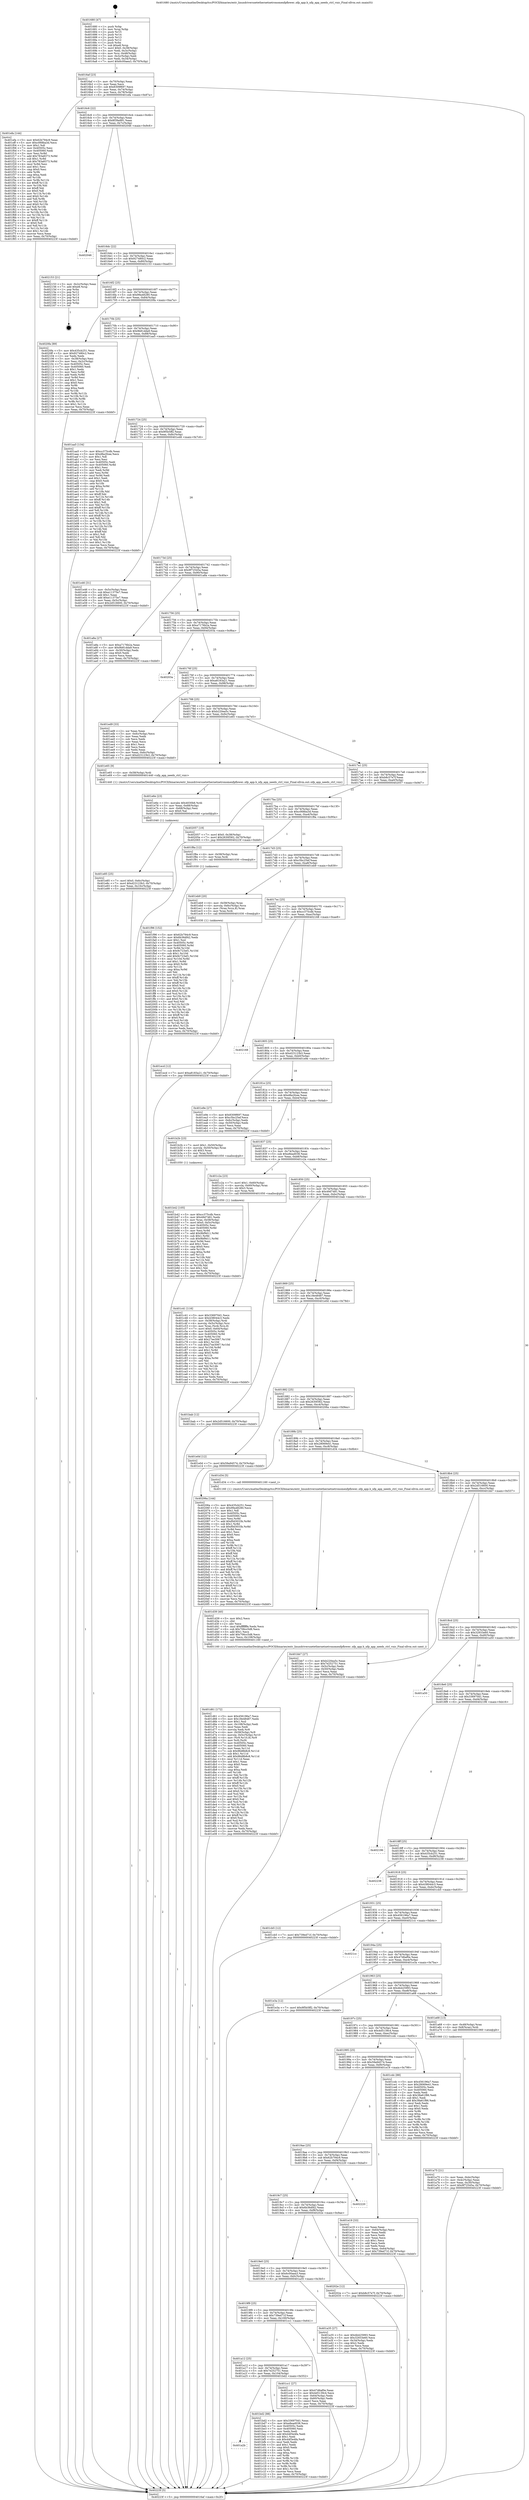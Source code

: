 digraph "0x401680" {
  label = "0x401680 (/mnt/c/Users/mathe/Desktop/tcc/POCII/binaries/extr_linuxdriversnetethernetnetronomenfpflower..nfp_app.h_nfp_app_needs_ctrl_vnic_Final-ollvm.out::main(0))"
  labelloc = "t"
  node[shape=record]

  Entry [label="",width=0.3,height=0.3,shape=circle,fillcolor=black,style=filled]
  "0x4016af" [label="{
     0x4016af [23]\l
     | [instrs]\l
     &nbsp;&nbsp;0x4016af \<+3\>: mov -0x70(%rbp),%eax\l
     &nbsp;&nbsp;0x4016b2 \<+2\>: mov %eax,%ecx\l
     &nbsp;&nbsp;0x4016b4 \<+6\>: sub $0x8309f697,%ecx\l
     &nbsp;&nbsp;0x4016ba \<+3\>: mov %eax,-0x74(%rbp)\l
     &nbsp;&nbsp;0x4016bd \<+3\>: mov %ecx,-0x78(%rbp)\l
     &nbsp;&nbsp;0x4016c0 \<+6\>: je 0000000000401efa \<main+0x87a\>\l
  }"]
  "0x401efa" [label="{
     0x401efa [144]\l
     | [instrs]\l
     &nbsp;&nbsp;0x401efa \<+5\>: mov $0x62b794c9,%eax\l
     &nbsp;&nbsp;0x401eff \<+5\>: mov $0xc068ba3d,%ecx\l
     &nbsp;&nbsp;0x401f04 \<+2\>: mov $0x1,%dl\l
     &nbsp;&nbsp;0x401f06 \<+7\>: mov 0x40505c,%esi\l
     &nbsp;&nbsp;0x401f0d \<+7\>: mov 0x405060,%edi\l
     &nbsp;&nbsp;0x401f14 \<+3\>: mov %esi,%r8d\l
     &nbsp;&nbsp;0x401f17 \<+7\>: add $0x783a8373,%r8d\l
     &nbsp;&nbsp;0x401f1e \<+4\>: sub $0x1,%r8d\l
     &nbsp;&nbsp;0x401f22 \<+7\>: sub $0x783a8373,%r8d\l
     &nbsp;&nbsp;0x401f29 \<+4\>: imul %r8d,%esi\l
     &nbsp;&nbsp;0x401f2d \<+3\>: and $0x1,%esi\l
     &nbsp;&nbsp;0x401f30 \<+3\>: cmp $0x0,%esi\l
     &nbsp;&nbsp;0x401f33 \<+4\>: sete %r9b\l
     &nbsp;&nbsp;0x401f37 \<+3\>: cmp $0xa,%edi\l
     &nbsp;&nbsp;0x401f3a \<+4\>: setl %r10b\l
     &nbsp;&nbsp;0x401f3e \<+3\>: mov %r9b,%r11b\l
     &nbsp;&nbsp;0x401f41 \<+4\>: xor $0xff,%r11b\l
     &nbsp;&nbsp;0x401f45 \<+3\>: mov %r10b,%bl\l
     &nbsp;&nbsp;0x401f48 \<+3\>: xor $0xff,%bl\l
     &nbsp;&nbsp;0x401f4b \<+3\>: xor $0x0,%dl\l
     &nbsp;&nbsp;0x401f4e \<+3\>: mov %r11b,%r14b\l
     &nbsp;&nbsp;0x401f51 \<+4\>: and $0x0,%r14b\l
     &nbsp;&nbsp;0x401f55 \<+3\>: and %dl,%r9b\l
     &nbsp;&nbsp;0x401f58 \<+3\>: mov %bl,%r15b\l
     &nbsp;&nbsp;0x401f5b \<+4\>: and $0x0,%r15b\l
     &nbsp;&nbsp;0x401f5f \<+3\>: and %dl,%r10b\l
     &nbsp;&nbsp;0x401f62 \<+3\>: or %r9b,%r14b\l
     &nbsp;&nbsp;0x401f65 \<+3\>: or %r10b,%r15b\l
     &nbsp;&nbsp;0x401f68 \<+3\>: xor %r15b,%r14b\l
     &nbsp;&nbsp;0x401f6b \<+3\>: or %bl,%r11b\l
     &nbsp;&nbsp;0x401f6e \<+4\>: xor $0xff,%r11b\l
     &nbsp;&nbsp;0x401f72 \<+3\>: or $0x0,%dl\l
     &nbsp;&nbsp;0x401f75 \<+3\>: and %dl,%r11b\l
     &nbsp;&nbsp;0x401f78 \<+3\>: or %r11b,%r14b\l
     &nbsp;&nbsp;0x401f7b \<+4\>: test $0x1,%r14b\l
     &nbsp;&nbsp;0x401f7f \<+3\>: cmovne %ecx,%eax\l
     &nbsp;&nbsp;0x401f82 \<+3\>: mov %eax,-0x70(%rbp)\l
     &nbsp;&nbsp;0x401f85 \<+5\>: jmp 000000000040223f \<main+0xbbf\>\l
  }"]
  "0x4016c6" [label="{
     0x4016c6 [22]\l
     | [instrs]\l
     &nbsp;&nbsp;0x4016c6 \<+5\>: jmp 00000000004016cb \<main+0x4b\>\l
     &nbsp;&nbsp;0x4016cb \<+3\>: mov -0x74(%rbp),%eax\l
     &nbsp;&nbsp;0x4016ce \<+5\>: sub $0x8f39a991,%eax\l
     &nbsp;&nbsp;0x4016d3 \<+3\>: mov %eax,-0x7c(%rbp)\l
     &nbsp;&nbsp;0x4016d6 \<+6\>: je 0000000000402046 \<main+0x9c6\>\l
  }"]
  Exit [label="",width=0.3,height=0.3,shape=circle,fillcolor=black,style=filled,peripheries=2]
  "0x402046" [label="{
     0x402046\l
  }", style=dashed]
  "0x4016dc" [label="{
     0x4016dc [22]\l
     | [instrs]\l
     &nbsp;&nbsp;0x4016dc \<+5\>: jmp 00000000004016e1 \<main+0x61\>\l
     &nbsp;&nbsp;0x4016e1 \<+3\>: mov -0x74(%rbp),%eax\l
     &nbsp;&nbsp;0x4016e4 \<+5\>: sub $0x927480c2,%eax\l
     &nbsp;&nbsp;0x4016e9 \<+3\>: mov %eax,-0x80(%rbp)\l
     &nbsp;&nbsp;0x4016ec \<+6\>: je 0000000000402153 \<main+0xad3\>\l
  }"]
  "0x401f96" [label="{
     0x401f96 [152]\l
     | [instrs]\l
     &nbsp;&nbsp;0x401f96 \<+5\>: mov $0x62b794c9,%ecx\l
     &nbsp;&nbsp;0x401f9b \<+5\>: mov $0x6b36df42,%edx\l
     &nbsp;&nbsp;0x401fa0 \<+3\>: mov $0x1,%sil\l
     &nbsp;&nbsp;0x401fa3 \<+8\>: mov 0x40505c,%r8d\l
     &nbsp;&nbsp;0x401fab \<+8\>: mov 0x405060,%r9d\l
     &nbsp;&nbsp;0x401fb3 \<+3\>: mov %r8d,%r10d\l
     &nbsp;&nbsp;0x401fb6 \<+7\>: sub $0x9c723ef1,%r10d\l
     &nbsp;&nbsp;0x401fbd \<+4\>: sub $0x1,%r10d\l
     &nbsp;&nbsp;0x401fc1 \<+7\>: add $0x9c723ef1,%r10d\l
     &nbsp;&nbsp;0x401fc8 \<+4\>: imul %r10d,%r8d\l
     &nbsp;&nbsp;0x401fcc \<+4\>: and $0x1,%r8d\l
     &nbsp;&nbsp;0x401fd0 \<+4\>: cmp $0x0,%r8d\l
     &nbsp;&nbsp;0x401fd4 \<+4\>: sete %r11b\l
     &nbsp;&nbsp;0x401fd8 \<+4\>: cmp $0xa,%r9d\l
     &nbsp;&nbsp;0x401fdc \<+3\>: setl %bl\l
     &nbsp;&nbsp;0x401fdf \<+3\>: mov %r11b,%r14b\l
     &nbsp;&nbsp;0x401fe2 \<+4\>: xor $0xff,%r14b\l
     &nbsp;&nbsp;0x401fe6 \<+3\>: mov %bl,%r15b\l
     &nbsp;&nbsp;0x401fe9 \<+4\>: xor $0xff,%r15b\l
     &nbsp;&nbsp;0x401fed \<+4\>: xor $0x0,%sil\l
     &nbsp;&nbsp;0x401ff1 \<+3\>: mov %r14b,%r12b\l
     &nbsp;&nbsp;0x401ff4 \<+4\>: and $0x0,%r12b\l
     &nbsp;&nbsp;0x401ff8 \<+3\>: and %sil,%r11b\l
     &nbsp;&nbsp;0x401ffb \<+3\>: mov %r15b,%r13b\l
     &nbsp;&nbsp;0x401ffe \<+4\>: and $0x0,%r13b\l
     &nbsp;&nbsp;0x402002 \<+3\>: and %sil,%bl\l
     &nbsp;&nbsp;0x402005 \<+3\>: or %r11b,%r12b\l
     &nbsp;&nbsp;0x402008 \<+3\>: or %bl,%r13b\l
     &nbsp;&nbsp;0x40200b \<+3\>: xor %r13b,%r12b\l
     &nbsp;&nbsp;0x40200e \<+3\>: or %r15b,%r14b\l
     &nbsp;&nbsp;0x402011 \<+4\>: xor $0xff,%r14b\l
     &nbsp;&nbsp;0x402015 \<+4\>: or $0x0,%sil\l
     &nbsp;&nbsp;0x402019 \<+3\>: and %sil,%r14b\l
     &nbsp;&nbsp;0x40201c \<+3\>: or %r14b,%r12b\l
     &nbsp;&nbsp;0x40201f \<+4\>: test $0x1,%r12b\l
     &nbsp;&nbsp;0x402023 \<+3\>: cmovne %edx,%ecx\l
     &nbsp;&nbsp;0x402026 \<+3\>: mov %ecx,-0x70(%rbp)\l
     &nbsp;&nbsp;0x402029 \<+5\>: jmp 000000000040223f \<main+0xbbf\>\l
  }"]
  "0x402153" [label="{
     0x402153 [21]\l
     | [instrs]\l
     &nbsp;&nbsp;0x402153 \<+3\>: mov -0x2c(%rbp),%eax\l
     &nbsp;&nbsp;0x402156 \<+7\>: add $0xe8,%rsp\l
     &nbsp;&nbsp;0x40215d \<+1\>: pop %rbx\l
     &nbsp;&nbsp;0x40215e \<+2\>: pop %r12\l
     &nbsp;&nbsp;0x402160 \<+2\>: pop %r13\l
     &nbsp;&nbsp;0x402162 \<+2\>: pop %r14\l
     &nbsp;&nbsp;0x402164 \<+2\>: pop %r15\l
     &nbsp;&nbsp;0x402166 \<+1\>: pop %rbp\l
     &nbsp;&nbsp;0x402167 \<+1\>: ret\l
  }"]
  "0x4016f2" [label="{
     0x4016f2 [25]\l
     | [instrs]\l
     &nbsp;&nbsp;0x4016f2 \<+5\>: jmp 00000000004016f7 \<main+0x77\>\l
     &nbsp;&nbsp;0x4016f7 \<+3\>: mov -0x74(%rbp),%eax\l
     &nbsp;&nbsp;0x4016fa \<+5\>: sub $0x99a48280,%eax\l
     &nbsp;&nbsp;0x4016ff \<+6\>: mov %eax,-0x84(%rbp)\l
     &nbsp;&nbsp;0x401705 \<+6\>: je 00000000004020fa \<main+0xa7a\>\l
  }"]
  "0x401ecd" [label="{
     0x401ecd [12]\l
     | [instrs]\l
     &nbsp;&nbsp;0x401ecd \<+7\>: movl $0xa8183a21,-0x70(%rbp)\l
     &nbsp;&nbsp;0x401ed4 \<+5\>: jmp 000000000040223f \<main+0xbbf\>\l
  }"]
  "0x4020fa" [label="{
     0x4020fa [89]\l
     | [instrs]\l
     &nbsp;&nbsp;0x4020fa \<+5\>: mov $0x435cb251,%eax\l
     &nbsp;&nbsp;0x4020ff \<+5\>: mov $0x927480c2,%ecx\l
     &nbsp;&nbsp;0x402104 \<+2\>: xor %edx,%edx\l
     &nbsp;&nbsp;0x402106 \<+3\>: mov -0x38(%rbp),%esi\l
     &nbsp;&nbsp;0x402109 \<+3\>: mov %esi,-0x2c(%rbp)\l
     &nbsp;&nbsp;0x40210c \<+7\>: mov 0x40505c,%esi\l
     &nbsp;&nbsp;0x402113 \<+7\>: mov 0x405060,%edi\l
     &nbsp;&nbsp;0x40211a \<+3\>: sub $0x1,%edx\l
     &nbsp;&nbsp;0x40211d \<+3\>: mov %esi,%r8d\l
     &nbsp;&nbsp;0x402120 \<+3\>: add %edx,%r8d\l
     &nbsp;&nbsp;0x402123 \<+4\>: imul %r8d,%esi\l
     &nbsp;&nbsp;0x402127 \<+3\>: and $0x1,%esi\l
     &nbsp;&nbsp;0x40212a \<+3\>: cmp $0x0,%esi\l
     &nbsp;&nbsp;0x40212d \<+4\>: sete %r9b\l
     &nbsp;&nbsp;0x402131 \<+3\>: cmp $0xa,%edi\l
     &nbsp;&nbsp;0x402134 \<+4\>: setl %r10b\l
     &nbsp;&nbsp;0x402138 \<+3\>: mov %r9b,%r11b\l
     &nbsp;&nbsp;0x40213b \<+3\>: and %r10b,%r11b\l
     &nbsp;&nbsp;0x40213e \<+3\>: xor %r10b,%r9b\l
     &nbsp;&nbsp;0x402141 \<+3\>: or %r9b,%r11b\l
     &nbsp;&nbsp;0x402144 \<+4\>: test $0x1,%r11b\l
     &nbsp;&nbsp;0x402148 \<+3\>: cmovne %ecx,%eax\l
     &nbsp;&nbsp;0x40214b \<+3\>: mov %eax,-0x70(%rbp)\l
     &nbsp;&nbsp;0x40214e \<+5\>: jmp 000000000040223f \<main+0xbbf\>\l
  }"]
  "0x40170b" [label="{
     0x40170b [25]\l
     | [instrs]\l
     &nbsp;&nbsp;0x40170b \<+5\>: jmp 0000000000401710 \<main+0x90\>\l
     &nbsp;&nbsp;0x401710 \<+3\>: mov -0x74(%rbp),%eax\l
     &nbsp;&nbsp;0x401713 \<+5\>: sub $0x9b81dda9,%eax\l
     &nbsp;&nbsp;0x401718 \<+6\>: mov %eax,-0x88(%rbp)\l
     &nbsp;&nbsp;0x40171e \<+6\>: je 0000000000401aa5 \<main+0x425\>\l
  }"]
  "0x401e85" [label="{
     0x401e85 [25]\l
     | [instrs]\l
     &nbsp;&nbsp;0x401e85 \<+7\>: movl $0x0,-0x6c(%rbp)\l
     &nbsp;&nbsp;0x401e8c \<+7\>: movl $0xd23123b3,-0x70(%rbp)\l
     &nbsp;&nbsp;0x401e93 \<+6\>: mov %eax,-0x10c(%rbp)\l
     &nbsp;&nbsp;0x401e99 \<+5\>: jmp 000000000040223f \<main+0xbbf\>\l
  }"]
  "0x401aa5" [label="{
     0x401aa5 [134]\l
     | [instrs]\l
     &nbsp;&nbsp;0x401aa5 \<+5\>: mov $0xcc375cdb,%eax\l
     &nbsp;&nbsp;0x401aaa \<+5\>: mov $0xd8a2fcee,%ecx\l
     &nbsp;&nbsp;0x401aaf \<+2\>: mov $0x1,%dl\l
     &nbsp;&nbsp;0x401ab1 \<+2\>: xor %esi,%esi\l
     &nbsp;&nbsp;0x401ab3 \<+7\>: mov 0x40505c,%edi\l
     &nbsp;&nbsp;0x401aba \<+8\>: mov 0x405060,%r8d\l
     &nbsp;&nbsp;0x401ac2 \<+3\>: sub $0x1,%esi\l
     &nbsp;&nbsp;0x401ac5 \<+3\>: mov %edi,%r9d\l
     &nbsp;&nbsp;0x401ac8 \<+3\>: add %esi,%r9d\l
     &nbsp;&nbsp;0x401acb \<+4\>: imul %r9d,%edi\l
     &nbsp;&nbsp;0x401acf \<+3\>: and $0x1,%edi\l
     &nbsp;&nbsp;0x401ad2 \<+3\>: cmp $0x0,%edi\l
     &nbsp;&nbsp;0x401ad5 \<+4\>: sete %r10b\l
     &nbsp;&nbsp;0x401ad9 \<+4\>: cmp $0xa,%r8d\l
     &nbsp;&nbsp;0x401add \<+4\>: setl %r11b\l
     &nbsp;&nbsp;0x401ae1 \<+3\>: mov %r10b,%bl\l
     &nbsp;&nbsp;0x401ae4 \<+3\>: xor $0xff,%bl\l
     &nbsp;&nbsp;0x401ae7 \<+3\>: mov %r11b,%r14b\l
     &nbsp;&nbsp;0x401aea \<+4\>: xor $0xff,%r14b\l
     &nbsp;&nbsp;0x401aee \<+3\>: xor $0x1,%dl\l
     &nbsp;&nbsp;0x401af1 \<+3\>: mov %bl,%r15b\l
     &nbsp;&nbsp;0x401af4 \<+4\>: and $0xff,%r15b\l
     &nbsp;&nbsp;0x401af8 \<+3\>: and %dl,%r10b\l
     &nbsp;&nbsp;0x401afb \<+3\>: mov %r14b,%r12b\l
     &nbsp;&nbsp;0x401afe \<+4\>: and $0xff,%r12b\l
     &nbsp;&nbsp;0x401b02 \<+3\>: and %dl,%r11b\l
     &nbsp;&nbsp;0x401b05 \<+3\>: or %r10b,%r15b\l
     &nbsp;&nbsp;0x401b08 \<+3\>: or %r11b,%r12b\l
     &nbsp;&nbsp;0x401b0b \<+3\>: xor %r12b,%r15b\l
     &nbsp;&nbsp;0x401b0e \<+3\>: or %r14b,%bl\l
     &nbsp;&nbsp;0x401b11 \<+3\>: xor $0xff,%bl\l
     &nbsp;&nbsp;0x401b14 \<+3\>: or $0x1,%dl\l
     &nbsp;&nbsp;0x401b17 \<+2\>: and %dl,%bl\l
     &nbsp;&nbsp;0x401b19 \<+3\>: or %bl,%r15b\l
     &nbsp;&nbsp;0x401b1c \<+4\>: test $0x1,%r15b\l
     &nbsp;&nbsp;0x401b20 \<+3\>: cmovne %ecx,%eax\l
     &nbsp;&nbsp;0x401b23 \<+3\>: mov %eax,-0x70(%rbp)\l
     &nbsp;&nbsp;0x401b26 \<+5\>: jmp 000000000040223f \<main+0xbbf\>\l
  }"]
  "0x401724" [label="{
     0x401724 [25]\l
     | [instrs]\l
     &nbsp;&nbsp;0x401724 \<+5\>: jmp 0000000000401729 \<main+0xa9\>\l
     &nbsp;&nbsp;0x401729 \<+3\>: mov -0x74(%rbp),%eax\l
     &nbsp;&nbsp;0x40172c \<+5\>: sub $0x9f5b5ff2,%eax\l
     &nbsp;&nbsp;0x401731 \<+6\>: mov %eax,-0x8c(%rbp)\l
     &nbsp;&nbsp;0x401737 \<+6\>: je 0000000000401e46 \<main+0x7c6\>\l
  }"]
  "0x401e6e" [label="{
     0x401e6e [23]\l
     | [instrs]\l
     &nbsp;&nbsp;0x401e6e \<+10\>: movabs $0x4030b6,%rdi\l
     &nbsp;&nbsp;0x401e78 \<+3\>: mov %eax,-0x68(%rbp)\l
     &nbsp;&nbsp;0x401e7b \<+3\>: mov -0x68(%rbp),%esi\l
     &nbsp;&nbsp;0x401e7e \<+2\>: mov $0x0,%al\l
     &nbsp;&nbsp;0x401e80 \<+5\>: call 0000000000401040 \<printf@plt\>\l
     | [calls]\l
     &nbsp;&nbsp;0x401040 \{1\} (unknown)\l
  }"]
  "0x401e46" [label="{
     0x401e46 [31]\l
     | [instrs]\l
     &nbsp;&nbsp;0x401e46 \<+3\>: mov -0x5c(%rbp),%eax\l
     &nbsp;&nbsp;0x401e49 \<+5\>: sub $0xe11375e7,%eax\l
     &nbsp;&nbsp;0x401e4e \<+3\>: add $0x1,%eax\l
     &nbsp;&nbsp;0x401e51 \<+5\>: add $0xe11375e7,%eax\l
     &nbsp;&nbsp;0x401e56 \<+3\>: mov %eax,-0x5c(%rbp)\l
     &nbsp;&nbsp;0x401e59 \<+7\>: movl $0x2d516600,-0x70(%rbp)\l
     &nbsp;&nbsp;0x401e60 \<+5\>: jmp 000000000040223f \<main+0xbbf\>\l
  }"]
  "0x40173d" [label="{
     0x40173d [25]\l
     | [instrs]\l
     &nbsp;&nbsp;0x40173d \<+5\>: jmp 0000000000401742 \<main+0xc2\>\l
     &nbsp;&nbsp;0x401742 \<+3\>: mov -0x74(%rbp),%eax\l
     &nbsp;&nbsp;0x401745 \<+5\>: sub $0x9f72545a,%eax\l
     &nbsp;&nbsp;0x40174a \<+6\>: mov %eax,-0x90(%rbp)\l
     &nbsp;&nbsp;0x401750 \<+6\>: je 0000000000401a8a \<main+0x40a\>\l
  }"]
  "0x401d61" [label="{
     0x401d61 [172]\l
     | [instrs]\l
     &nbsp;&nbsp;0x401d61 \<+5\>: mov $0x456196a7,%ecx\l
     &nbsp;&nbsp;0x401d66 \<+5\>: mov $0x18e48487,%edx\l
     &nbsp;&nbsp;0x401d6b \<+3\>: mov $0x1,%sil\l
     &nbsp;&nbsp;0x401d6e \<+6\>: mov -0x108(%rbp),%edi\l
     &nbsp;&nbsp;0x401d74 \<+3\>: imul %eax,%edi\l
     &nbsp;&nbsp;0x401d77 \<+3\>: movslq %edi,%r8\l
     &nbsp;&nbsp;0x401d7a \<+4\>: mov -0x58(%rbp),%r9\l
     &nbsp;&nbsp;0x401d7e \<+4\>: movslq -0x5c(%rbp),%r10\l
     &nbsp;&nbsp;0x401d82 \<+4\>: mov (%r9,%r10,8),%r9\l
     &nbsp;&nbsp;0x401d86 \<+3\>: mov %r8,(%r9)\l
     &nbsp;&nbsp;0x401d89 \<+7\>: mov 0x40505c,%eax\l
     &nbsp;&nbsp;0x401d90 \<+7\>: mov 0x405060,%edi\l
     &nbsp;&nbsp;0x401d97 \<+3\>: mov %eax,%r11d\l
     &nbsp;&nbsp;0x401d9a \<+7\>: sub $0x96d8b8c8,%r11d\l
     &nbsp;&nbsp;0x401da1 \<+4\>: sub $0x1,%r11d\l
     &nbsp;&nbsp;0x401da5 \<+7\>: add $0x96d8b8c8,%r11d\l
     &nbsp;&nbsp;0x401dac \<+4\>: imul %r11d,%eax\l
     &nbsp;&nbsp;0x401db0 \<+3\>: and $0x1,%eax\l
     &nbsp;&nbsp;0x401db3 \<+3\>: cmp $0x0,%eax\l
     &nbsp;&nbsp;0x401db6 \<+3\>: sete %bl\l
     &nbsp;&nbsp;0x401db9 \<+3\>: cmp $0xa,%edi\l
     &nbsp;&nbsp;0x401dbc \<+4\>: setl %r14b\l
     &nbsp;&nbsp;0x401dc0 \<+3\>: mov %bl,%r15b\l
     &nbsp;&nbsp;0x401dc3 \<+4\>: xor $0xff,%r15b\l
     &nbsp;&nbsp;0x401dc7 \<+3\>: mov %r14b,%r12b\l
     &nbsp;&nbsp;0x401dca \<+4\>: xor $0xff,%r12b\l
     &nbsp;&nbsp;0x401dce \<+4\>: xor $0x0,%sil\l
     &nbsp;&nbsp;0x401dd2 \<+3\>: mov %r15b,%r13b\l
     &nbsp;&nbsp;0x401dd5 \<+4\>: and $0x0,%r13b\l
     &nbsp;&nbsp;0x401dd9 \<+3\>: and %sil,%bl\l
     &nbsp;&nbsp;0x401ddc \<+3\>: mov %r12b,%al\l
     &nbsp;&nbsp;0x401ddf \<+2\>: and $0x0,%al\l
     &nbsp;&nbsp;0x401de1 \<+3\>: and %sil,%r14b\l
     &nbsp;&nbsp;0x401de4 \<+3\>: or %bl,%r13b\l
     &nbsp;&nbsp;0x401de7 \<+3\>: or %r14b,%al\l
     &nbsp;&nbsp;0x401dea \<+3\>: xor %al,%r13b\l
     &nbsp;&nbsp;0x401ded \<+3\>: or %r12b,%r15b\l
     &nbsp;&nbsp;0x401df0 \<+4\>: xor $0xff,%r15b\l
     &nbsp;&nbsp;0x401df4 \<+4\>: or $0x0,%sil\l
     &nbsp;&nbsp;0x401df8 \<+3\>: and %sil,%r15b\l
     &nbsp;&nbsp;0x401dfb \<+3\>: or %r15b,%r13b\l
     &nbsp;&nbsp;0x401dfe \<+4\>: test $0x1,%r13b\l
     &nbsp;&nbsp;0x401e02 \<+3\>: cmovne %edx,%ecx\l
     &nbsp;&nbsp;0x401e05 \<+3\>: mov %ecx,-0x70(%rbp)\l
     &nbsp;&nbsp;0x401e08 \<+5\>: jmp 000000000040223f \<main+0xbbf\>\l
  }"]
  "0x401a8a" [label="{
     0x401a8a [27]\l
     | [instrs]\l
     &nbsp;&nbsp;0x401a8a \<+5\>: mov $0xa7176b2a,%eax\l
     &nbsp;&nbsp;0x401a8f \<+5\>: mov $0x9b81dda9,%ecx\l
     &nbsp;&nbsp;0x401a94 \<+3\>: mov -0x30(%rbp),%edx\l
     &nbsp;&nbsp;0x401a97 \<+3\>: cmp $0x0,%edx\l
     &nbsp;&nbsp;0x401a9a \<+3\>: cmove %ecx,%eax\l
     &nbsp;&nbsp;0x401a9d \<+3\>: mov %eax,-0x70(%rbp)\l
     &nbsp;&nbsp;0x401aa0 \<+5\>: jmp 000000000040223f \<main+0xbbf\>\l
  }"]
  "0x401756" [label="{
     0x401756 [25]\l
     | [instrs]\l
     &nbsp;&nbsp;0x401756 \<+5\>: jmp 000000000040175b \<main+0xdb\>\l
     &nbsp;&nbsp;0x40175b \<+3\>: mov -0x74(%rbp),%eax\l
     &nbsp;&nbsp;0x40175e \<+5\>: sub $0xa7176b2a,%eax\l
     &nbsp;&nbsp;0x401763 \<+6\>: mov %eax,-0x94(%rbp)\l
     &nbsp;&nbsp;0x401769 \<+6\>: je 000000000040203a \<main+0x9ba\>\l
  }"]
  "0x401d39" [label="{
     0x401d39 [40]\l
     | [instrs]\l
     &nbsp;&nbsp;0x401d39 \<+5\>: mov $0x2,%ecx\l
     &nbsp;&nbsp;0x401d3e \<+1\>: cltd\l
     &nbsp;&nbsp;0x401d3f \<+2\>: idiv %ecx\l
     &nbsp;&nbsp;0x401d41 \<+6\>: imul $0xfffffffe,%edx,%ecx\l
     &nbsp;&nbsp;0x401d47 \<+6\>: sub $0x706cc5d8,%ecx\l
     &nbsp;&nbsp;0x401d4d \<+3\>: add $0x1,%ecx\l
     &nbsp;&nbsp;0x401d50 \<+6\>: add $0x706cc5d8,%ecx\l
     &nbsp;&nbsp;0x401d56 \<+6\>: mov %ecx,-0x108(%rbp)\l
     &nbsp;&nbsp;0x401d5c \<+5\>: call 0000000000401160 \<next_i\>\l
     | [calls]\l
     &nbsp;&nbsp;0x401160 \{1\} (/mnt/c/Users/mathe/Desktop/tcc/POCII/binaries/extr_linuxdriversnetethernetnetronomenfpflower..nfp_app.h_nfp_app_needs_ctrl_vnic_Final-ollvm.out::next_i)\l
  }"]
  "0x40203a" [label="{
     0x40203a\l
  }", style=dashed]
  "0x40176f" [label="{
     0x40176f [25]\l
     | [instrs]\l
     &nbsp;&nbsp;0x40176f \<+5\>: jmp 0000000000401774 \<main+0xf4\>\l
     &nbsp;&nbsp;0x401774 \<+3\>: mov -0x74(%rbp),%eax\l
     &nbsp;&nbsp;0x401777 \<+5\>: sub $0xa8183a21,%eax\l
     &nbsp;&nbsp;0x40177c \<+6\>: mov %eax,-0x98(%rbp)\l
     &nbsp;&nbsp;0x401782 \<+6\>: je 0000000000401ed9 \<main+0x859\>\l
  }"]
  "0x401c41" [label="{
     0x401c41 [116]\l
     | [instrs]\l
     &nbsp;&nbsp;0x401c41 \<+5\>: mov $0x336970d1,%ecx\l
     &nbsp;&nbsp;0x401c46 \<+5\>: mov $0x438044c3,%edx\l
     &nbsp;&nbsp;0x401c4b \<+4\>: mov -0x58(%rbp),%rdi\l
     &nbsp;&nbsp;0x401c4f \<+4\>: movslq -0x5c(%rbp),%rsi\l
     &nbsp;&nbsp;0x401c53 \<+4\>: mov %rax,(%rdi,%rsi,8)\l
     &nbsp;&nbsp;0x401c57 \<+7\>: movl $0x0,-0x64(%rbp)\l
     &nbsp;&nbsp;0x401c5e \<+8\>: mov 0x40505c,%r8d\l
     &nbsp;&nbsp;0x401c66 \<+8\>: mov 0x405060,%r9d\l
     &nbsp;&nbsp;0x401c6e \<+3\>: mov %r8d,%r10d\l
     &nbsp;&nbsp;0x401c71 \<+7\>: add $0x27ee3067,%r10d\l
     &nbsp;&nbsp;0x401c78 \<+4\>: sub $0x1,%r10d\l
     &nbsp;&nbsp;0x401c7c \<+7\>: sub $0x27ee3067,%r10d\l
     &nbsp;&nbsp;0x401c83 \<+4\>: imul %r10d,%r8d\l
     &nbsp;&nbsp;0x401c87 \<+4\>: and $0x1,%r8d\l
     &nbsp;&nbsp;0x401c8b \<+4\>: cmp $0x0,%r8d\l
     &nbsp;&nbsp;0x401c8f \<+4\>: sete %r11b\l
     &nbsp;&nbsp;0x401c93 \<+4\>: cmp $0xa,%r9d\l
     &nbsp;&nbsp;0x401c97 \<+3\>: setl %bl\l
     &nbsp;&nbsp;0x401c9a \<+3\>: mov %r11b,%r14b\l
     &nbsp;&nbsp;0x401c9d \<+3\>: and %bl,%r14b\l
     &nbsp;&nbsp;0x401ca0 \<+3\>: xor %bl,%r11b\l
     &nbsp;&nbsp;0x401ca3 \<+3\>: or %r11b,%r14b\l
     &nbsp;&nbsp;0x401ca6 \<+4\>: test $0x1,%r14b\l
     &nbsp;&nbsp;0x401caa \<+3\>: cmovne %edx,%ecx\l
     &nbsp;&nbsp;0x401cad \<+3\>: mov %ecx,-0x70(%rbp)\l
     &nbsp;&nbsp;0x401cb0 \<+5\>: jmp 000000000040223f \<main+0xbbf\>\l
  }"]
  "0x401ed9" [label="{
     0x401ed9 [33]\l
     | [instrs]\l
     &nbsp;&nbsp;0x401ed9 \<+2\>: xor %eax,%eax\l
     &nbsp;&nbsp;0x401edb \<+3\>: mov -0x6c(%rbp),%ecx\l
     &nbsp;&nbsp;0x401ede \<+2\>: mov %eax,%edx\l
     &nbsp;&nbsp;0x401ee0 \<+2\>: sub %ecx,%edx\l
     &nbsp;&nbsp;0x401ee2 \<+2\>: mov %eax,%ecx\l
     &nbsp;&nbsp;0x401ee4 \<+3\>: sub $0x1,%ecx\l
     &nbsp;&nbsp;0x401ee7 \<+2\>: add %ecx,%edx\l
     &nbsp;&nbsp;0x401ee9 \<+2\>: sub %edx,%eax\l
     &nbsp;&nbsp;0x401eeb \<+3\>: mov %eax,-0x6c(%rbp)\l
     &nbsp;&nbsp;0x401eee \<+7\>: movl $0xd23123b3,-0x70(%rbp)\l
     &nbsp;&nbsp;0x401ef5 \<+5\>: jmp 000000000040223f \<main+0xbbf\>\l
  }"]
  "0x401788" [label="{
     0x401788 [25]\l
     | [instrs]\l
     &nbsp;&nbsp;0x401788 \<+5\>: jmp 000000000040178d \<main+0x10d\>\l
     &nbsp;&nbsp;0x40178d \<+3\>: mov -0x74(%rbp),%eax\l
     &nbsp;&nbsp;0x401790 \<+5\>: sub $0xb220ea5c,%eax\l
     &nbsp;&nbsp;0x401795 \<+6\>: mov %eax,-0x9c(%rbp)\l
     &nbsp;&nbsp;0x40179b \<+6\>: je 0000000000401e65 \<main+0x7e5\>\l
  }"]
  "0x401a2b" [label="{
     0x401a2b\l
  }", style=dashed]
  "0x401e65" [label="{
     0x401e65 [9]\l
     | [instrs]\l
     &nbsp;&nbsp;0x401e65 \<+4\>: mov -0x58(%rbp),%rdi\l
     &nbsp;&nbsp;0x401e69 \<+5\>: call 0000000000401440 \<nfp_app_needs_ctrl_vnic\>\l
     | [calls]\l
     &nbsp;&nbsp;0x401440 \{1\} (/mnt/c/Users/mathe/Desktop/tcc/POCII/binaries/extr_linuxdriversnetethernetnetronomenfpflower..nfp_app.h_nfp_app_needs_ctrl_vnic_Final-ollvm.out::nfp_app_needs_ctrl_vnic)\l
  }"]
  "0x4017a1" [label="{
     0x4017a1 [25]\l
     | [instrs]\l
     &nbsp;&nbsp;0x4017a1 \<+5\>: jmp 00000000004017a6 \<main+0x126\>\l
     &nbsp;&nbsp;0x4017a6 \<+3\>: mov -0x74(%rbp),%eax\l
     &nbsp;&nbsp;0x4017a9 \<+5\>: sub $0xb8c57e7f,%eax\l
     &nbsp;&nbsp;0x4017ae \<+6\>: mov %eax,-0xa0(%rbp)\l
     &nbsp;&nbsp;0x4017b4 \<+6\>: je 0000000000402057 \<main+0x9d7\>\l
  }"]
  "0x401bd2" [label="{
     0x401bd2 [88]\l
     | [instrs]\l
     &nbsp;&nbsp;0x401bd2 \<+5\>: mov $0x336970d1,%eax\l
     &nbsp;&nbsp;0x401bd7 \<+5\>: mov $0xe8ead038,%ecx\l
     &nbsp;&nbsp;0x401bdc \<+7\>: mov 0x40505c,%edx\l
     &nbsp;&nbsp;0x401be3 \<+7\>: mov 0x405060,%esi\l
     &nbsp;&nbsp;0x401bea \<+2\>: mov %edx,%edi\l
     &nbsp;&nbsp;0x401bec \<+6\>: add $0x44f3e4fa,%edi\l
     &nbsp;&nbsp;0x401bf2 \<+3\>: sub $0x1,%edi\l
     &nbsp;&nbsp;0x401bf5 \<+6\>: sub $0x44f3e4fa,%edi\l
     &nbsp;&nbsp;0x401bfb \<+3\>: imul %edi,%edx\l
     &nbsp;&nbsp;0x401bfe \<+3\>: and $0x1,%edx\l
     &nbsp;&nbsp;0x401c01 \<+3\>: cmp $0x0,%edx\l
     &nbsp;&nbsp;0x401c04 \<+4\>: sete %r8b\l
     &nbsp;&nbsp;0x401c08 \<+3\>: cmp $0xa,%esi\l
     &nbsp;&nbsp;0x401c0b \<+4\>: setl %r9b\l
     &nbsp;&nbsp;0x401c0f \<+3\>: mov %r8b,%r10b\l
     &nbsp;&nbsp;0x401c12 \<+3\>: and %r9b,%r10b\l
     &nbsp;&nbsp;0x401c15 \<+3\>: xor %r9b,%r8b\l
     &nbsp;&nbsp;0x401c18 \<+3\>: or %r8b,%r10b\l
     &nbsp;&nbsp;0x401c1b \<+4\>: test $0x1,%r10b\l
     &nbsp;&nbsp;0x401c1f \<+3\>: cmovne %ecx,%eax\l
     &nbsp;&nbsp;0x401c22 \<+3\>: mov %eax,-0x70(%rbp)\l
     &nbsp;&nbsp;0x401c25 \<+5\>: jmp 000000000040223f \<main+0xbbf\>\l
  }"]
  "0x402057" [label="{
     0x402057 [19]\l
     | [instrs]\l
     &nbsp;&nbsp;0x402057 \<+7\>: movl $0x0,-0x38(%rbp)\l
     &nbsp;&nbsp;0x40205e \<+7\>: movl $0x2630f362,-0x70(%rbp)\l
     &nbsp;&nbsp;0x402065 \<+5\>: jmp 000000000040223f \<main+0xbbf\>\l
  }"]
  "0x4017ba" [label="{
     0x4017ba [25]\l
     | [instrs]\l
     &nbsp;&nbsp;0x4017ba \<+5\>: jmp 00000000004017bf \<main+0x13f\>\l
     &nbsp;&nbsp;0x4017bf \<+3\>: mov -0x74(%rbp),%eax\l
     &nbsp;&nbsp;0x4017c2 \<+5\>: sub $0xc068ba3d,%eax\l
     &nbsp;&nbsp;0x4017c7 \<+6\>: mov %eax,-0xa4(%rbp)\l
     &nbsp;&nbsp;0x4017cd \<+6\>: je 0000000000401f8a \<main+0x90a\>\l
  }"]
  "0x401a12" [label="{
     0x401a12 [25]\l
     | [instrs]\l
     &nbsp;&nbsp;0x401a12 \<+5\>: jmp 0000000000401a17 \<main+0x397\>\l
     &nbsp;&nbsp;0x401a17 \<+3\>: mov -0x74(%rbp),%eax\l
     &nbsp;&nbsp;0x401a1a \<+5\>: sub $0x7e252751,%eax\l
     &nbsp;&nbsp;0x401a1f \<+6\>: mov %eax,-0x104(%rbp)\l
     &nbsp;&nbsp;0x401a25 \<+6\>: je 0000000000401bd2 \<main+0x552\>\l
  }"]
  "0x401f8a" [label="{
     0x401f8a [12]\l
     | [instrs]\l
     &nbsp;&nbsp;0x401f8a \<+4\>: mov -0x58(%rbp),%rax\l
     &nbsp;&nbsp;0x401f8e \<+3\>: mov %rax,%rdi\l
     &nbsp;&nbsp;0x401f91 \<+5\>: call 0000000000401030 \<free@plt\>\l
     | [calls]\l
     &nbsp;&nbsp;0x401030 \{1\} (unknown)\l
  }"]
  "0x4017d3" [label="{
     0x4017d3 [25]\l
     | [instrs]\l
     &nbsp;&nbsp;0x4017d3 \<+5\>: jmp 00000000004017d8 \<main+0x158\>\l
     &nbsp;&nbsp;0x4017d8 \<+3\>: mov -0x74(%rbp),%eax\l
     &nbsp;&nbsp;0x4017db \<+5\>: sub $0xc5bc25ef,%eax\l
     &nbsp;&nbsp;0x4017e0 \<+6\>: mov %eax,-0xa8(%rbp)\l
     &nbsp;&nbsp;0x4017e6 \<+6\>: je 0000000000401eb9 \<main+0x839\>\l
  }"]
  "0x401cc1" [label="{
     0x401cc1 [27]\l
     | [instrs]\l
     &nbsp;&nbsp;0x401cc1 \<+5\>: mov $0x47d6af0e,%eax\l
     &nbsp;&nbsp;0x401cc6 \<+5\>: mov $0x4d5139c4,%ecx\l
     &nbsp;&nbsp;0x401ccb \<+3\>: mov -0x64(%rbp),%edx\l
     &nbsp;&nbsp;0x401cce \<+3\>: cmp -0x60(%rbp),%edx\l
     &nbsp;&nbsp;0x401cd1 \<+3\>: cmovl %ecx,%eax\l
     &nbsp;&nbsp;0x401cd4 \<+3\>: mov %eax,-0x70(%rbp)\l
     &nbsp;&nbsp;0x401cd7 \<+5\>: jmp 000000000040223f \<main+0xbbf\>\l
  }"]
  "0x401eb9" [label="{
     0x401eb9 [20]\l
     | [instrs]\l
     &nbsp;&nbsp;0x401eb9 \<+4\>: mov -0x58(%rbp),%rax\l
     &nbsp;&nbsp;0x401ebd \<+4\>: movslq -0x6c(%rbp),%rcx\l
     &nbsp;&nbsp;0x401ec1 \<+4\>: mov (%rax,%rcx,8),%rax\l
     &nbsp;&nbsp;0x401ec5 \<+3\>: mov %rax,%rdi\l
     &nbsp;&nbsp;0x401ec8 \<+5\>: call 0000000000401030 \<free@plt\>\l
     | [calls]\l
     &nbsp;&nbsp;0x401030 \{1\} (unknown)\l
  }"]
  "0x4017ec" [label="{
     0x4017ec [25]\l
     | [instrs]\l
     &nbsp;&nbsp;0x4017ec \<+5\>: jmp 00000000004017f1 \<main+0x171\>\l
     &nbsp;&nbsp;0x4017f1 \<+3\>: mov -0x74(%rbp),%eax\l
     &nbsp;&nbsp;0x4017f4 \<+5\>: sub $0xcc375cdb,%eax\l
     &nbsp;&nbsp;0x4017f9 \<+6\>: mov %eax,-0xac(%rbp)\l
     &nbsp;&nbsp;0x4017ff \<+6\>: je 0000000000402168 \<main+0xae8\>\l
  }"]
  "0x401b42" [label="{
     0x401b42 [105]\l
     | [instrs]\l
     &nbsp;&nbsp;0x401b42 \<+5\>: mov $0xcc375cdb,%ecx\l
     &nbsp;&nbsp;0x401b47 \<+5\>: mov $0x49d7481,%edx\l
     &nbsp;&nbsp;0x401b4c \<+4\>: mov %rax,-0x58(%rbp)\l
     &nbsp;&nbsp;0x401b50 \<+7\>: movl $0x0,-0x5c(%rbp)\l
     &nbsp;&nbsp;0x401b57 \<+7\>: mov 0x40505c,%esi\l
     &nbsp;&nbsp;0x401b5e \<+8\>: mov 0x405060,%r8d\l
     &nbsp;&nbsp;0x401b66 \<+3\>: mov %esi,%r9d\l
     &nbsp;&nbsp;0x401b69 \<+7\>: add $0x9bf9d11,%r9d\l
     &nbsp;&nbsp;0x401b70 \<+4\>: sub $0x1,%r9d\l
     &nbsp;&nbsp;0x401b74 \<+7\>: sub $0x9bf9d11,%r9d\l
     &nbsp;&nbsp;0x401b7b \<+4\>: imul %r9d,%esi\l
     &nbsp;&nbsp;0x401b7f \<+3\>: and $0x1,%esi\l
     &nbsp;&nbsp;0x401b82 \<+3\>: cmp $0x0,%esi\l
     &nbsp;&nbsp;0x401b85 \<+4\>: sete %r10b\l
     &nbsp;&nbsp;0x401b89 \<+4\>: cmp $0xa,%r8d\l
     &nbsp;&nbsp;0x401b8d \<+4\>: setl %r11b\l
     &nbsp;&nbsp;0x401b91 \<+3\>: mov %r10b,%bl\l
     &nbsp;&nbsp;0x401b94 \<+3\>: and %r11b,%bl\l
     &nbsp;&nbsp;0x401b97 \<+3\>: xor %r11b,%r10b\l
     &nbsp;&nbsp;0x401b9a \<+3\>: or %r10b,%bl\l
     &nbsp;&nbsp;0x401b9d \<+3\>: test $0x1,%bl\l
     &nbsp;&nbsp;0x401ba0 \<+3\>: cmovne %edx,%ecx\l
     &nbsp;&nbsp;0x401ba3 \<+3\>: mov %ecx,-0x70(%rbp)\l
     &nbsp;&nbsp;0x401ba6 \<+5\>: jmp 000000000040223f \<main+0xbbf\>\l
  }"]
  "0x402168" [label="{
     0x402168\l
  }", style=dashed]
  "0x401805" [label="{
     0x401805 [25]\l
     | [instrs]\l
     &nbsp;&nbsp;0x401805 \<+5\>: jmp 000000000040180a \<main+0x18a\>\l
     &nbsp;&nbsp;0x40180a \<+3\>: mov -0x74(%rbp),%eax\l
     &nbsp;&nbsp;0x40180d \<+5\>: sub $0xd23123b3,%eax\l
     &nbsp;&nbsp;0x401812 \<+6\>: mov %eax,-0xb0(%rbp)\l
     &nbsp;&nbsp;0x401818 \<+6\>: je 0000000000401e9e \<main+0x81e\>\l
  }"]
  "0x401a75" [label="{
     0x401a75 [21]\l
     | [instrs]\l
     &nbsp;&nbsp;0x401a75 \<+3\>: mov %eax,-0x4c(%rbp)\l
     &nbsp;&nbsp;0x401a78 \<+3\>: mov -0x4c(%rbp),%eax\l
     &nbsp;&nbsp;0x401a7b \<+3\>: mov %eax,-0x30(%rbp)\l
     &nbsp;&nbsp;0x401a7e \<+7\>: movl $0x9f72545a,-0x70(%rbp)\l
     &nbsp;&nbsp;0x401a85 \<+5\>: jmp 000000000040223f \<main+0xbbf\>\l
  }"]
  "0x401e9e" [label="{
     0x401e9e [27]\l
     | [instrs]\l
     &nbsp;&nbsp;0x401e9e \<+5\>: mov $0x8309f697,%eax\l
     &nbsp;&nbsp;0x401ea3 \<+5\>: mov $0xc5bc25ef,%ecx\l
     &nbsp;&nbsp;0x401ea8 \<+3\>: mov -0x6c(%rbp),%edx\l
     &nbsp;&nbsp;0x401eab \<+3\>: cmp -0x50(%rbp),%edx\l
     &nbsp;&nbsp;0x401eae \<+3\>: cmovl %ecx,%eax\l
     &nbsp;&nbsp;0x401eb1 \<+3\>: mov %eax,-0x70(%rbp)\l
     &nbsp;&nbsp;0x401eb4 \<+5\>: jmp 000000000040223f \<main+0xbbf\>\l
  }"]
  "0x40181e" [label="{
     0x40181e [25]\l
     | [instrs]\l
     &nbsp;&nbsp;0x40181e \<+5\>: jmp 0000000000401823 \<main+0x1a3\>\l
     &nbsp;&nbsp;0x401823 \<+3\>: mov -0x74(%rbp),%eax\l
     &nbsp;&nbsp;0x401826 \<+5\>: sub $0xd8a2fcee,%eax\l
     &nbsp;&nbsp;0x40182b \<+6\>: mov %eax,-0xb4(%rbp)\l
     &nbsp;&nbsp;0x401831 \<+6\>: je 0000000000401b2b \<main+0x4ab\>\l
  }"]
  "0x401680" [label="{
     0x401680 [47]\l
     | [instrs]\l
     &nbsp;&nbsp;0x401680 \<+1\>: push %rbp\l
     &nbsp;&nbsp;0x401681 \<+3\>: mov %rsp,%rbp\l
     &nbsp;&nbsp;0x401684 \<+2\>: push %r15\l
     &nbsp;&nbsp;0x401686 \<+2\>: push %r14\l
     &nbsp;&nbsp;0x401688 \<+2\>: push %r13\l
     &nbsp;&nbsp;0x40168a \<+2\>: push %r12\l
     &nbsp;&nbsp;0x40168c \<+1\>: push %rbx\l
     &nbsp;&nbsp;0x40168d \<+7\>: sub $0xe8,%rsp\l
     &nbsp;&nbsp;0x401694 \<+7\>: movl $0x0,-0x38(%rbp)\l
     &nbsp;&nbsp;0x40169b \<+3\>: mov %edi,-0x3c(%rbp)\l
     &nbsp;&nbsp;0x40169e \<+4\>: mov %rsi,-0x48(%rbp)\l
     &nbsp;&nbsp;0x4016a2 \<+3\>: mov -0x3c(%rbp),%edi\l
     &nbsp;&nbsp;0x4016a5 \<+3\>: mov %edi,-0x34(%rbp)\l
     &nbsp;&nbsp;0x4016a8 \<+7\>: movl $0x6c00aea3,-0x70(%rbp)\l
  }"]
  "0x401b2b" [label="{
     0x401b2b [23]\l
     | [instrs]\l
     &nbsp;&nbsp;0x401b2b \<+7\>: movl $0x1,-0x50(%rbp)\l
     &nbsp;&nbsp;0x401b32 \<+4\>: movslq -0x50(%rbp),%rax\l
     &nbsp;&nbsp;0x401b36 \<+4\>: shl $0x3,%rax\l
     &nbsp;&nbsp;0x401b3a \<+3\>: mov %rax,%rdi\l
     &nbsp;&nbsp;0x401b3d \<+5\>: call 0000000000401050 \<malloc@plt\>\l
     | [calls]\l
     &nbsp;&nbsp;0x401050 \{1\} (unknown)\l
  }"]
  "0x401837" [label="{
     0x401837 [25]\l
     | [instrs]\l
     &nbsp;&nbsp;0x401837 \<+5\>: jmp 000000000040183c \<main+0x1bc\>\l
     &nbsp;&nbsp;0x40183c \<+3\>: mov -0x74(%rbp),%eax\l
     &nbsp;&nbsp;0x40183f \<+5\>: sub $0xe8ead038,%eax\l
     &nbsp;&nbsp;0x401844 \<+6\>: mov %eax,-0xb8(%rbp)\l
     &nbsp;&nbsp;0x40184a \<+6\>: je 0000000000401c2a \<main+0x5aa\>\l
  }"]
  "0x40223f" [label="{
     0x40223f [5]\l
     | [instrs]\l
     &nbsp;&nbsp;0x40223f \<+5\>: jmp 00000000004016af \<main+0x2f\>\l
  }"]
  "0x401c2a" [label="{
     0x401c2a [23]\l
     | [instrs]\l
     &nbsp;&nbsp;0x401c2a \<+7\>: movl $0x1,-0x60(%rbp)\l
     &nbsp;&nbsp;0x401c31 \<+4\>: movslq -0x60(%rbp),%rax\l
     &nbsp;&nbsp;0x401c35 \<+4\>: shl $0x3,%rax\l
     &nbsp;&nbsp;0x401c39 \<+3\>: mov %rax,%rdi\l
     &nbsp;&nbsp;0x401c3c \<+5\>: call 0000000000401050 \<malloc@plt\>\l
     | [calls]\l
     &nbsp;&nbsp;0x401050 \{1\} (unknown)\l
  }"]
  "0x401850" [label="{
     0x401850 [25]\l
     | [instrs]\l
     &nbsp;&nbsp;0x401850 \<+5\>: jmp 0000000000401855 \<main+0x1d5\>\l
     &nbsp;&nbsp;0x401855 \<+3\>: mov -0x74(%rbp),%eax\l
     &nbsp;&nbsp;0x401858 \<+5\>: sub $0x49d7481,%eax\l
     &nbsp;&nbsp;0x40185d \<+6\>: mov %eax,-0xbc(%rbp)\l
     &nbsp;&nbsp;0x401863 \<+6\>: je 0000000000401bab \<main+0x52b\>\l
  }"]
  "0x4019f9" [label="{
     0x4019f9 [25]\l
     | [instrs]\l
     &nbsp;&nbsp;0x4019f9 \<+5\>: jmp 00000000004019fe \<main+0x37e\>\l
     &nbsp;&nbsp;0x4019fe \<+3\>: mov -0x74(%rbp),%eax\l
     &nbsp;&nbsp;0x401a01 \<+5\>: sub $0x739ed71f,%eax\l
     &nbsp;&nbsp;0x401a06 \<+6\>: mov %eax,-0x100(%rbp)\l
     &nbsp;&nbsp;0x401a0c \<+6\>: je 0000000000401cc1 \<main+0x641\>\l
  }"]
  "0x401bab" [label="{
     0x401bab [12]\l
     | [instrs]\l
     &nbsp;&nbsp;0x401bab \<+7\>: movl $0x2d516600,-0x70(%rbp)\l
     &nbsp;&nbsp;0x401bb2 \<+5\>: jmp 000000000040223f \<main+0xbbf\>\l
  }"]
  "0x401869" [label="{
     0x401869 [25]\l
     | [instrs]\l
     &nbsp;&nbsp;0x401869 \<+5\>: jmp 000000000040186e \<main+0x1ee\>\l
     &nbsp;&nbsp;0x40186e \<+3\>: mov -0x74(%rbp),%eax\l
     &nbsp;&nbsp;0x401871 \<+5\>: sub $0x18e48487,%eax\l
     &nbsp;&nbsp;0x401876 \<+6\>: mov %eax,-0xc0(%rbp)\l
     &nbsp;&nbsp;0x40187c \<+6\>: je 0000000000401e0d \<main+0x78d\>\l
  }"]
  "0x401a35" [label="{
     0x401a35 [27]\l
     | [instrs]\l
     &nbsp;&nbsp;0x401a35 \<+5\>: mov $0x4b425993,%eax\l
     &nbsp;&nbsp;0x401a3a \<+5\>: mov $0x32933e60,%ecx\l
     &nbsp;&nbsp;0x401a3f \<+3\>: mov -0x34(%rbp),%edx\l
     &nbsp;&nbsp;0x401a42 \<+3\>: cmp $0x2,%edx\l
     &nbsp;&nbsp;0x401a45 \<+3\>: cmovne %ecx,%eax\l
     &nbsp;&nbsp;0x401a48 \<+3\>: mov %eax,-0x70(%rbp)\l
     &nbsp;&nbsp;0x401a4b \<+5\>: jmp 000000000040223f \<main+0xbbf\>\l
  }"]
  "0x401e0d" [label="{
     0x401e0d [12]\l
     | [instrs]\l
     &nbsp;&nbsp;0x401e0d \<+7\>: movl $0x59a94574,-0x70(%rbp)\l
     &nbsp;&nbsp;0x401e14 \<+5\>: jmp 000000000040223f \<main+0xbbf\>\l
  }"]
  "0x401882" [label="{
     0x401882 [25]\l
     | [instrs]\l
     &nbsp;&nbsp;0x401882 \<+5\>: jmp 0000000000401887 \<main+0x207\>\l
     &nbsp;&nbsp;0x401887 \<+3\>: mov -0x74(%rbp),%eax\l
     &nbsp;&nbsp;0x40188a \<+5\>: sub $0x2630f362,%eax\l
     &nbsp;&nbsp;0x40188f \<+6\>: mov %eax,-0xc4(%rbp)\l
     &nbsp;&nbsp;0x401895 \<+6\>: je 000000000040206a \<main+0x9ea\>\l
  }"]
  "0x4019e0" [label="{
     0x4019e0 [25]\l
     | [instrs]\l
     &nbsp;&nbsp;0x4019e0 \<+5\>: jmp 00000000004019e5 \<main+0x365\>\l
     &nbsp;&nbsp;0x4019e5 \<+3\>: mov -0x74(%rbp),%eax\l
     &nbsp;&nbsp;0x4019e8 \<+5\>: sub $0x6c00aea3,%eax\l
     &nbsp;&nbsp;0x4019ed \<+6\>: mov %eax,-0xfc(%rbp)\l
     &nbsp;&nbsp;0x4019f3 \<+6\>: je 0000000000401a35 \<main+0x3b5\>\l
  }"]
  "0x40206a" [label="{
     0x40206a [144]\l
     | [instrs]\l
     &nbsp;&nbsp;0x40206a \<+5\>: mov $0x435cb251,%eax\l
     &nbsp;&nbsp;0x40206f \<+5\>: mov $0x99a48280,%ecx\l
     &nbsp;&nbsp;0x402074 \<+2\>: mov $0x1,%dl\l
     &nbsp;&nbsp;0x402076 \<+7\>: mov 0x40505c,%esi\l
     &nbsp;&nbsp;0x40207d \<+7\>: mov 0x405060,%edi\l
     &nbsp;&nbsp;0x402084 \<+3\>: mov %esi,%r8d\l
     &nbsp;&nbsp;0x402087 \<+7\>: add $0xf0d3033b,%r8d\l
     &nbsp;&nbsp;0x40208e \<+4\>: sub $0x1,%r8d\l
     &nbsp;&nbsp;0x402092 \<+7\>: sub $0xf0d3033b,%r8d\l
     &nbsp;&nbsp;0x402099 \<+4\>: imul %r8d,%esi\l
     &nbsp;&nbsp;0x40209d \<+3\>: and $0x1,%esi\l
     &nbsp;&nbsp;0x4020a0 \<+3\>: cmp $0x0,%esi\l
     &nbsp;&nbsp;0x4020a3 \<+4\>: sete %r9b\l
     &nbsp;&nbsp;0x4020a7 \<+3\>: cmp $0xa,%edi\l
     &nbsp;&nbsp;0x4020aa \<+4\>: setl %r10b\l
     &nbsp;&nbsp;0x4020ae \<+3\>: mov %r9b,%r11b\l
     &nbsp;&nbsp;0x4020b1 \<+4\>: xor $0xff,%r11b\l
     &nbsp;&nbsp;0x4020b5 \<+3\>: mov %r10b,%bl\l
     &nbsp;&nbsp;0x4020b8 \<+3\>: xor $0xff,%bl\l
     &nbsp;&nbsp;0x4020bb \<+3\>: xor $0x1,%dl\l
     &nbsp;&nbsp;0x4020be \<+3\>: mov %r11b,%r14b\l
     &nbsp;&nbsp;0x4020c1 \<+4\>: and $0xff,%r14b\l
     &nbsp;&nbsp;0x4020c5 \<+3\>: and %dl,%r9b\l
     &nbsp;&nbsp;0x4020c8 \<+3\>: mov %bl,%r15b\l
     &nbsp;&nbsp;0x4020cb \<+4\>: and $0xff,%r15b\l
     &nbsp;&nbsp;0x4020cf \<+3\>: and %dl,%r10b\l
     &nbsp;&nbsp;0x4020d2 \<+3\>: or %r9b,%r14b\l
     &nbsp;&nbsp;0x4020d5 \<+3\>: or %r10b,%r15b\l
     &nbsp;&nbsp;0x4020d8 \<+3\>: xor %r15b,%r14b\l
     &nbsp;&nbsp;0x4020db \<+3\>: or %bl,%r11b\l
     &nbsp;&nbsp;0x4020de \<+4\>: xor $0xff,%r11b\l
     &nbsp;&nbsp;0x4020e2 \<+3\>: or $0x1,%dl\l
     &nbsp;&nbsp;0x4020e5 \<+3\>: and %dl,%r11b\l
     &nbsp;&nbsp;0x4020e8 \<+3\>: or %r11b,%r14b\l
     &nbsp;&nbsp;0x4020eb \<+4\>: test $0x1,%r14b\l
     &nbsp;&nbsp;0x4020ef \<+3\>: cmovne %ecx,%eax\l
     &nbsp;&nbsp;0x4020f2 \<+3\>: mov %eax,-0x70(%rbp)\l
     &nbsp;&nbsp;0x4020f5 \<+5\>: jmp 000000000040223f \<main+0xbbf\>\l
  }"]
  "0x40189b" [label="{
     0x40189b [25]\l
     | [instrs]\l
     &nbsp;&nbsp;0x40189b \<+5\>: jmp 00000000004018a0 \<main+0x220\>\l
     &nbsp;&nbsp;0x4018a0 \<+3\>: mov -0x74(%rbp),%eax\l
     &nbsp;&nbsp;0x4018a3 \<+5\>: sub $0x28069e41,%eax\l
     &nbsp;&nbsp;0x4018a8 \<+6\>: mov %eax,-0xc8(%rbp)\l
     &nbsp;&nbsp;0x4018ae \<+6\>: je 0000000000401d34 \<main+0x6b4\>\l
  }"]
  "0x40202e" [label="{
     0x40202e [12]\l
     | [instrs]\l
     &nbsp;&nbsp;0x40202e \<+7\>: movl $0xb8c57e7f,-0x70(%rbp)\l
     &nbsp;&nbsp;0x402035 \<+5\>: jmp 000000000040223f \<main+0xbbf\>\l
  }"]
  "0x401d34" [label="{
     0x401d34 [5]\l
     | [instrs]\l
     &nbsp;&nbsp;0x401d34 \<+5\>: call 0000000000401160 \<next_i\>\l
     | [calls]\l
     &nbsp;&nbsp;0x401160 \{1\} (/mnt/c/Users/mathe/Desktop/tcc/POCII/binaries/extr_linuxdriversnetethernetnetronomenfpflower..nfp_app.h_nfp_app_needs_ctrl_vnic_Final-ollvm.out::next_i)\l
  }"]
  "0x4018b4" [label="{
     0x4018b4 [25]\l
     | [instrs]\l
     &nbsp;&nbsp;0x4018b4 \<+5\>: jmp 00000000004018b9 \<main+0x239\>\l
     &nbsp;&nbsp;0x4018b9 \<+3\>: mov -0x74(%rbp),%eax\l
     &nbsp;&nbsp;0x4018bc \<+5\>: sub $0x2d516600,%eax\l
     &nbsp;&nbsp;0x4018c1 \<+6\>: mov %eax,-0xcc(%rbp)\l
     &nbsp;&nbsp;0x4018c7 \<+6\>: je 0000000000401bb7 \<main+0x537\>\l
  }"]
  "0x4019c7" [label="{
     0x4019c7 [25]\l
     | [instrs]\l
     &nbsp;&nbsp;0x4019c7 \<+5\>: jmp 00000000004019cc \<main+0x34c\>\l
     &nbsp;&nbsp;0x4019cc \<+3\>: mov -0x74(%rbp),%eax\l
     &nbsp;&nbsp;0x4019cf \<+5\>: sub $0x6b36df42,%eax\l
     &nbsp;&nbsp;0x4019d4 \<+6\>: mov %eax,-0xf8(%rbp)\l
     &nbsp;&nbsp;0x4019da \<+6\>: je 000000000040202e \<main+0x9ae\>\l
  }"]
  "0x401bb7" [label="{
     0x401bb7 [27]\l
     | [instrs]\l
     &nbsp;&nbsp;0x401bb7 \<+5\>: mov $0xb220ea5c,%eax\l
     &nbsp;&nbsp;0x401bbc \<+5\>: mov $0x7e252751,%ecx\l
     &nbsp;&nbsp;0x401bc1 \<+3\>: mov -0x5c(%rbp),%edx\l
     &nbsp;&nbsp;0x401bc4 \<+3\>: cmp -0x50(%rbp),%edx\l
     &nbsp;&nbsp;0x401bc7 \<+3\>: cmovl %ecx,%eax\l
     &nbsp;&nbsp;0x401bca \<+3\>: mov %eax,-0x70(%rbp)\l
     &nbsp;&nbsp;0x401bcd \<+5\>: jmp 000000000040223f \<main+0xbbf\>\l
  }"]
  "0x4018cd" [label="{
     0x4018cd [25]\l
     | [instrs]\l
     &nbsp;&nbsp;0x4018cd \<+5\>: jmp 00000000004018d2 \<main+0x252\>\l
     &nbsp;&nbsp;0x4018d2 \<+3\>: mov -0x74(%rbp),%eax\l
     &nbsp;&nbsp;0x4018d5 \<+5\>: sub $0x32933e60,%eax\l
     &nbsp;&nbsp;0x4018da \<+6\>: mov %eax,-0xd0(%rbp)\l
     &nbsp;&nbsp;0x4018e0 \<+6\>: je 0000000000401a50 \<main+0x3d0\>\l
  }"]
  "0x402220" [label="{
     0x402220\l
  }", style=dashed]
  "0x401a50" [label="{
     0x401a50\l
  }", style=dashed]
  "0x4018e6" [label="{
     0x4018e6 [25]\l
     | [instrs]\l
     &nbsp;&nbsp;0x4018e6 \<+5\>: jmp 00000000004018eb \<main+0x26b\>\l
     &nbsp;&nbsp;0x4018eb \<+3\>: mov -0x74(%rbp),%eax\l
     &nbsp;&nbsp;0x4018ee \<+5\>: sub $0x336970d1,%eax\l
     &nbsp;&nbsp;0x4018f3 \<+6\>: mov %eax,-0xd4(%rbp)\l
     &nbsp;&nbsp;0x4018f9 \<+6\>: je 0000000000402196 \<main+0xb16\>\l
  }"]
  "0x4019ae" [label="{
     0x4019ae [25]\l
     | [instrs]\l
     &nbsp;&nbsp;0x4019ae \<+5\>: jmp 00000000004019b3 \<main+0x333\>\l
     &nbsp;&nbsp;0x4019b3 \<+3\>: mov -0x74(%rbp),%eax\l
     &nbsp;&nbsp;0x4019b6 \<+5\>: sub $0x62b794c9,%eax\l
     &nbsp;&nbsp;0x4019bb \<+6\>: mov %eax,-0xf4(%rbp)\l
     &nbsp;&nbsp;0x4019c1 \<+6\>: je 0000000000402220 \<main+0xba0\>\l
  }"]
  "0x402196" [label="{
     0x402196\l
  }", style=dashed]
  "0x4018ff" [label="{
     0x4018ff [25]\l
     | [instrs]\l
     &nbsp;&nbsp;0x4018ff \<+5\>: jmp 0000000000401904 \<main+0x284\>\l
     &nbsp;&nbsp;0x401904 \<+3\>: mov -0x74(%rbp),%eax\l
     &nbsp;&nbsp;0x401907 \<+5\>: sub $0x435cb251,%eax\l
     &nbsp;&nbsp;0x40190c \<+6\>: mov %eax,-0xd8(%rbp)\l
     &nbsp;&nbsp;0x401912 \<+6\>: je 0000000000402238 \<main+0xbb8\>\l
  }"]
  "0x401e19" [label="{
     0x401e19 [33]\l
     | [instrs]\l
     &nbsp;&nbsp;0x401e19 \<+2\>: xor %eax,%eax\l
     &nbsp;&nbsp;0x401e1b \<+3\>: mov -0x64(%rbp),%ecx\l
     &nbsp;&nbsp;0x401e1e \<+2\>: mov %eax,%edx\l
     &nbsp;&nbsp;0x401e20 \<+2\>: sub %ecx,%edx\l
     &nbsp;&nbsp;0x401e22 \<+2\>: mov %eax,%ecx\l
     &nbsp;&nbsp;0x401e24 \<+3\>: sub $0x1,%ecx\l
     &nbsp;&nbsp;0x401e27 \<+2\>: add %ecx,%edx\l
     &nbsp;&nbsp;0x401e29 \<+2\>: sub %edx,%eax\l
     &nbsp;&nbsp;0x401e2b \<+3\>: mov %eax,-0x64(%rbp)\l
     &nbsp;&nbsp;0x401e2e \<+7\>: movl $0x739ed71f,-0x70(%rbp)\l
     &nbsp;&nbsp;0x401e35 \<+5\>: jmp 000000000040223f \<main+0xbbf\>\l
  }"]
  "0x402238" [label="{
     0x402238\l
  }", style=dashed]
  "0x401918" [label="{
     0x401918 [25]\l
     | [instrs]\l
     &nbsp;&nbsp;0x401918 \<+5\>: jmp 000000000040191d \<main+0x29d\>\l
     &nbsp;&nbsp;0x40191d \<+3\>: mov -0x74(%rbp),%eax\l
     &nbsp;&nbsp;0x401920 \<+5\>: sub $0x438044c3,%eax\l
     &nbsp;&nbsp;0x401925 \<+6\>: mov %eax,-0xdc(%rbp)\l
     &nbsp;&nbsp;0x40192b \<+6\>: je 0000000000401cb5 \<main+0x635\>\l
  }"]
  "0x401995" [label="{
     0x401995 [25]\l
     | [instrs]\l
     &nbsp;&nbsp;0x401995 \<+5\>: jmp 000000000040199a \<main+0x31a\>\l
     &nbsp;&nbsp;0x40199a \<+3\>: mov -0x74(%rbp),%eax\l
     &nbsp;&nbsp;0x40199d \<+5\>: sub $0x59a94574,%eax\l
     &nbsp;&nbsp;0x4019a2 \<+6\>: mov %eax,-0xf0(%rbp)\l
     &nbsp;&nbsp;0x4019a8 \<+6\>: je 0000000000401e19 \<main+0x799\>\l
  }"]
  "0x401cb5" [label="{
     0x401cb5 [12]\l
     | [instrs]\l
     &nbsp;&nbsp;0x401cb5 \<+7\>: movl $0x739ed71f,-0x70(%rbp)\l
     &nbsp;&nbsp;0x401cbc \<+5\>: jmp 000000000040223f \<main+0xbbf\>\l
  }"]
  "0x401931" [label="{
     0x401931 [25]\l
     | [instrs]\l
     &nbsp;&nbsp;0x401931 \<+5\>: jmp 0000000000401936 \<main+0x2b6\>\l
     &nbsp;&nbsp;0x401936 \<+3\>: mov -0x74(%rbp),%eax\l
     &nbsp;&nbsp;0x401939 \<+5\>: sub $0x456196a7,%eax\l
     &nbsp;&nbsp;0x40193e \<+6\>: mov %eax,-0xe0(%rbp)\l
     &nbsp;&nbsp;0x401944 \<+6\>: je 00000000004021cc \<main+0xb4c\>\l
  }"]
  "0x401cdc" [label="{
     0x401cdc [88]\l
     | [instrs]\l
     &nbsp;&nbsp;0x401cdc \<+5\>: mov $0x456196a7,%eax\l
     &nbsp;&nbsp;0x401ce1 \<+5\>: mov $0x28069e41,%ecx\l
     &nbsp;&nbsp;0x401ce6 \<+7\>: mov 0x40505c,%edx\l
     &nbsp;&nbsp;0x401ced \<+7\>: mov 0x405060,%esi\l
     &nbsp;&nbsp;0x401cf4 \<+2\>: mov %edx,%edi\l
     &nbsp;&nbsp;0x401cf6 \<+6\>: sub $0x38a61f86,%edi\l
     &nbsp;&nbsp;0x401cfc \<+3\>: sub $0x1,%edi\l
     &nbsp;&nbsp;0x401cff \<+6\>: add $0x38a61f86,%edi\l
     &nbsp;&nbsp;0x401d05 \<+3\>: imul %edi,%edx\l
     &nbsp;&nbsp;0x401d08 \<+3\>: and $0x1,%edx\l
     &nbsp;&nbsp;0x401d0b \<+3\>: cmp $0x0,%edx\l
     &nbsp;&nbsp;0x401d0e \<+4\>: sete %r8b\l
     &nbsp;&nbsp;0x401d12 \<+3\>: cmp $0xa,%esi\l
     &nbsp;&nbsp;0x401d15 \<+4\>: setl %r9b\l
     &nbsp;&nbsp;0x401d19 \<+3\>: mov %r8b,%r10b\l
     &nbsp;&nbsp;0x401d1c \<+3\>: and %r9b,%r10b\l
     &nbsp;&nbsp;0x401d1f \<+3\>: xor %r9b,%r8b\l
     &nbsp;&nbsp;0x401d22 \<+3\>: or %r8b,%r10b\l
     &nbsp;&nbsp;0x401d25 \<+4\>: test $0x1,%r10b\l
     &nbsp;&nbsp;0x401d29 \<+3\>: cmovne %ecx,%eax\l
     &nbsp;&nbsp;0x401d2c \<+3\>: mov %eax,-0x70(%rbp)\l
     &nbsp;&nbsp;0x401d2f \<+5\>: jmp 000000000040223f \<main+0xbbf\>\l
  }"]
  "0x4021cc" [label="{
     0x4021cc\l
  }", style=dashed]
  "0x40194a" [label="{
     0x40194a [25]\l
     | [instrs]\l
     &nbsp;&nbsp;0x40194a \<+5\>: jmp 000000000040194f \<main+0x2cf\>\l
     &nbsp;&nbsp;0x40194f \<+3\>: mov -0x74(%rbp),%eax\l
     &nbsp;&nbsp;0x401952 \<+5\>: sub $0x47d6af0e,%eax\l
     &nbsp;&nbsp;0x401957 \<+6\>: mov %eax,-0xe4(%rbp)\l
     &nbsp;&nbsp;0x40195d \<+6\>: je 0000000000401e3a \<main+0x7ba\>\l
  }"]
  "0x40197c" [label="{
     0x40197c [25]\l
     | [instrs]\l
     &nbsp;&nbsp;0x40197c \<+5\>: jmp 0000000000401981 \<main+0x301\>\l
     &nbsp;&nbsp;0x401981 \<+3\>: mov -0x74(%rbp),%eax\l
     &nbsp;&nbsp;0x401984 \<+5\>: sub $0x4d5139c4,%eax\l
     &nbsp;&nbsp;0x401989 \<+6\>: mov %eax,-0xec(%rbp)\l
     &nbsp;&nbsp;0x40198f \<+6\>: je 0000000000401cdc \<main+0x65c\>\l
  }"]
  "0x401e3a" [label="{
     0x401e3a [12]\l
     | [instrs]\l
     &nbsp;&nbsp;0x401e3a \<+7\>: movl $0x9f5b5ff2,-0x70(%rbp)\l
     &nbsp;&nbsp;0x401e41 \<+5\>: jmp 000000000040223f \<main+0xbbf\>\l
  }"]
  "0x401963" [label="{
     0x401963 [25]\l
     | [instrs]\l
     &nbsp;&nbsp;0x401963 \<+5\>: jmp 0000000000401968 \<main+0x2e8\>\l
     &nbsp;&nbsp;0x401968 \<+3\>: mov -0x74(%rbp),%eax\l
     &nbsp;&nbsp;0x40196b \<+5\>: sub $0x4b425993,%eax\l
     &nbsp;&nbsp;0x401970 \<+6\>: mov %eax,-0xe8(%rbp)\l
     &nbsp;&nbsp;0x401976 \<+6\>: je 0000000000401a68 \<main+0x3e8\>\l
  }"]
  "0x401a68" [label="{
     0x401a68 [13]\l
     | [instrs]\l
     &nbsp;&nbsp;0x401a68 \<+4\>: mov -0x48(%rbp),%rax\l
     &nbsp;&nbsp;0x401a6c \<+4\>: mov 0x8(%rax),%rdi\l
     &nbsp;&nbsp;0x401a70 \<+5\>: call 0000000000401060 \<atoi@plt\>\l
     | [calls]\l
     &nbsp;&nbsp;0x401060 \{1\} (unknown)\l
  }"]
  Entry -> "0x401680" [label=" 1"]
  "0x4016af" -> "0x401efa" [label=" 1"]
  "0x4016af" -> "0x4016c6" [label=" 30"]
  "0x402153" -> Exit [label=" 1"]
  "0x4016c6" -> "0x402046" [label=" 0"]
  "0x4016c6" -> "0x4016dc" [label=" 30"]
  "0x4020fa" -> "0x40223f" [label=" 1"]
  "0x4016dc" -> "0x402153" [label=" 1"]
  "0x4016dc" -> "0x4016f2" [label=" 29"]
  "0x40206a" -> "0x40223f" [label=" 1"]
  "0x4016f2" -> "0x4020fa" [label=" 1"]
  "0x4016f2" -> "0x40170b" [label=" 28"]
  "0x402057" -> "0x40223f" [label=" 1"]
  "0x40170b" -> "0x401aa5" [label=" 1"]
  "0x40170b" -> "0x401724" [label=" 27"]
  "0x40202e" -> "0x40223f" [label=" 1"]
  "0x401724" -> "0x401e46" [label=" 1"]
  "0x401724" -> "0x40173d" [label=" 26"]
  "0x401f96" -> "0x40223f" [label=" 1"]
  "0x40173d" -> "0x401a8a" [label=" 1"]
  "0x40173d" -> "0x401756" [label=" 25"]
  "0x401f8a" -> "0x401f96" [label=" 1"]
  "0x401756" -> "0x40203a" [label=" 0"]
  "0x401756" -> "0x40176f" [label=" 25"]
  "0x401efa" -> "0x40223f" [label=" 1"]
  "0x40176f" -> "0x401ed9" [label=" 1"]
  "0x40176f" -> "0x401788" [label=" 24"]
  "0x401ed9" -> "0x40223f" [label=" 1"]
  "0x401788" -> "0x401e65" [label=" 1"]
  "0x401788" -> "0x4017a1" [label=" 23"]
  "0x401ecd" -> "0x40223f" [label=" 1"]
  "0x4017a1" -> "0x402057" [label=" 1"]
  "0x4017a1" -> "0x4017ba" [label=" 22"]
  "0x401eb9" -> "0x401ecd" [label=" 1"]
  "0x4017ba" -> "0x401f8a" [label=" 1"]
  "0x4017ba" -> "0x4017d3" [label=" 21"]
  "0x401e85" -> "0x40223f" [label=" 1"]
  "0x4017d3" -> "0x401eb9" [label=" 1"]
  "0x4017d3" -> "0x4017ec" [label=" 20"]
  "0x401e6e" -> "0x401e85" [label=" 1"]
  "0x4017ec" -> "0x402168" [label=" 0"]
  "0x4017ec" -> "0x401805" [label=" 20"]
  "0x401e46" -> "0x40223f" [label=" 1"]
  "0x401805" -> "0x401e9e" [label=" 2"]
  "0x401805" -> "0x40181e" [label=" 18"]
  "0x401e3a" -> "0x40223f" [label=" 1"]
  "0x40181e" -> "0x401b2b" [label=" 1"]
  "0x40181e" -> "0x401837" [label=" 17"]
  "0x401e19" -> "0x40223f" [label=" 1"]
  "0x401837" -> "0x401c2a" [label=" 1"]
  "0x401837" -> "0x401850" [label=" 16"]
  "0x401e0d" -> "0x40223f" [label=" 1"]
  "0x401850" -> "0x401bab" [label=" 1"]
  "0x401850" -> "0x401869" [label=" 15"]
  "0x401d61" -> "0x40223f" [label=" 1"]
  "0x401869" -> "0x401e0d" [label=" 1"]
  "0x401869" -> "0x401882" [label=" 14"]
  "0x401d39" -> "0x401d61" [label=" 1"]
  "0x401882" -> "0x40206a" [label=" 1"]
  "0x401882" -> "0x40189b" [label=" 13"]
  "0x401cdc" -> "0x40223f" [label=" 1"]
  "0x40189b" -> "0x401d34" [label=" 1"]
  "0x40189b" -> "0x4018b4" [label=" 12"]
  "0x401cc1" -> "0x40223f" [label=" 2"]
  "0x4018b4" -> "0x401bb7" [label=" 2"]
  "0x4018b4" -> "0x4018cd" [label=" 10"]
  "0x401c41" -> "0x40223f" [label=" 1"]
  "0x4018cd" -> "0x401a50" [label=" 0"]
  "0x4018cd" -> "0x4018e6" [label=" 10"]
  "0x401c2a" -> "0x401c41" [label=" 1"]
  "0x4018e6" -> "0x402196" [label=" 0"]
  "0x4018e6" -> "0x4018ff" [label=" 10"]
  "0x401a12" -> "0x401a2b" [label=" 0"]
  "0x4018ff" -> "0x402238" [label=" 0"]
  "0x4018ff" -> "0x401918" [label=" 10"]
  "0x401a12" -> "0x401bd2" [label=" 1"]
  "0x401918" -> "0x401cb5" [label=" 1"]
  "0x401918" -> "0x401931" [label=" 9"]
  "0x4019f9" -> "0x401a12" [label=" 1"]
  "0x401931" -> "0x4021cc" [label=" 0"]
  "0x401931" -> "0x40194a" [label=" 9"]
  "0x4019f9" -> "0x401cc1" [label=" 2"]
  "0x40194a" -> "0x401e3a" [label=" 1"]
  "0x40194a" -> "0x401963" [label=" 8"]
  "0x401bb7" -> "0x40223f" [label=" 2"]
  "0x401963" -> "0x401a68" [label=" 1"]
  "0x401963" -> "0x40197c" [label=" 7"]
  "0x401e65" -> "0x401e6e" [label=" 1"]
  "0x40197c" -> "0x401cdc" [label=" 1"]
  "0x40197c" -> "0x401995" [label=" 6"]
  "0x401e9e" -> "0x40223f" [label=" 2"]
  "0x401995" -> "0x401e19" [label=" 1"]
  "0x401995" -> "0x4019ae" [label=" 5"]
  "0x401bd2" -> "0x40223f" [label=" 1"]
  "0x4019ae" -> "0x402220" [label=" 0"]
  "0x4019ae" -> "0x4019c7" [label=" 5"]
  "0x401cb5" -> "0x40223f" [label=" 1"]
  "0x4019c7" -> "0x40202e" [label=" 1"]
  "0x4019c7" -> "0x4019e0" [label=" 4"]
  "0x401d34" -> "0x401d39" [label=" 1"]
  "0x4019e0" -> "0x401a35" [label=" 1"]
  "0x4019e0" -> "0x4019f9" [label=" 3"]
  "0x401a35" -> "0x40223f" [label=" 1"]
  "0x401680" -> "0x4016af" [label=" 1"]
  "0x40223f" -> "0x4016af" [label=" 30"]
  "0x401a68" -> "0x401a75" [label=" 1"]
  "0x401a75" -> "0x40223f" [label=" 1"]
  "0x401a8a" -> "0x40223f" [label=" 1"]
  "0x401aa5" -> "0x40223f" [label=" 1"]
  "0x401b2b" -> "0x401b42" [label=" 1"]
  "0x401b42" -> "0x40223f" [label=" 1"]
  "0x401bab" -> "0x40223f" [label=" 1"]
}
